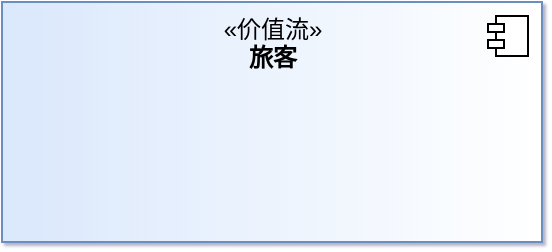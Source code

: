 <mxfile version="15.0.6" type="github">
  <diagram id="wFE0QG_FPsp0jaGvCLVb" name="Page-1">
    <mxGraphModel dx="1422" dy="772" grid="1" gridSize="10" guides="1" tooltips="1" connect="1" arrows="1" fold="1" page="1" pageScale="1" pageWidth="850" pageHeight="1400" math="0" shadow="1">
      <root>
        <mxCell id="0" />
        <mxCell id="1" parent="0" />
        <object label="«价值流»&lt;br&gt;&lt;b&gt;%名称%&lt;/b&gt;" 业务ID="1" 名称="旅客" placeholders="1" id="Yn5zjWkYIxlVYVCwpNa8-4">
          <mxCell style="html=1;dropTarget=0;fillColor=#dae8fc;strokeColor=#6c8ebf;gradientDirection=east;gradientColor=#FFFFFF;labelPosition=center;verticalLabelPosition=middle;align=center;verticalAlign=top;" vertex="1" parent="1">
            <mxGeometry x="280" y="220" width="270" height="120" as="geometry" />
          </mxCell>
        </object>
        <mxCell id="Yn5zjWkYIxlVYVCwpNa8-5" value="" style="shape=module;jettyWidth=8;jettyHeight=4;" vertex="1" parent="Yn5zjWkYIxlVYVCwpNa8-4">
          <mxGeometry x="1" width="20" height="20" relative="1" as="geometry">
            <mxPoint x="-27" y="7" as="offset" />
          </mxGeometry>
        </mxCell>
      </root>
    </mxGraphModel>
  </diagram>
</mxfile>
